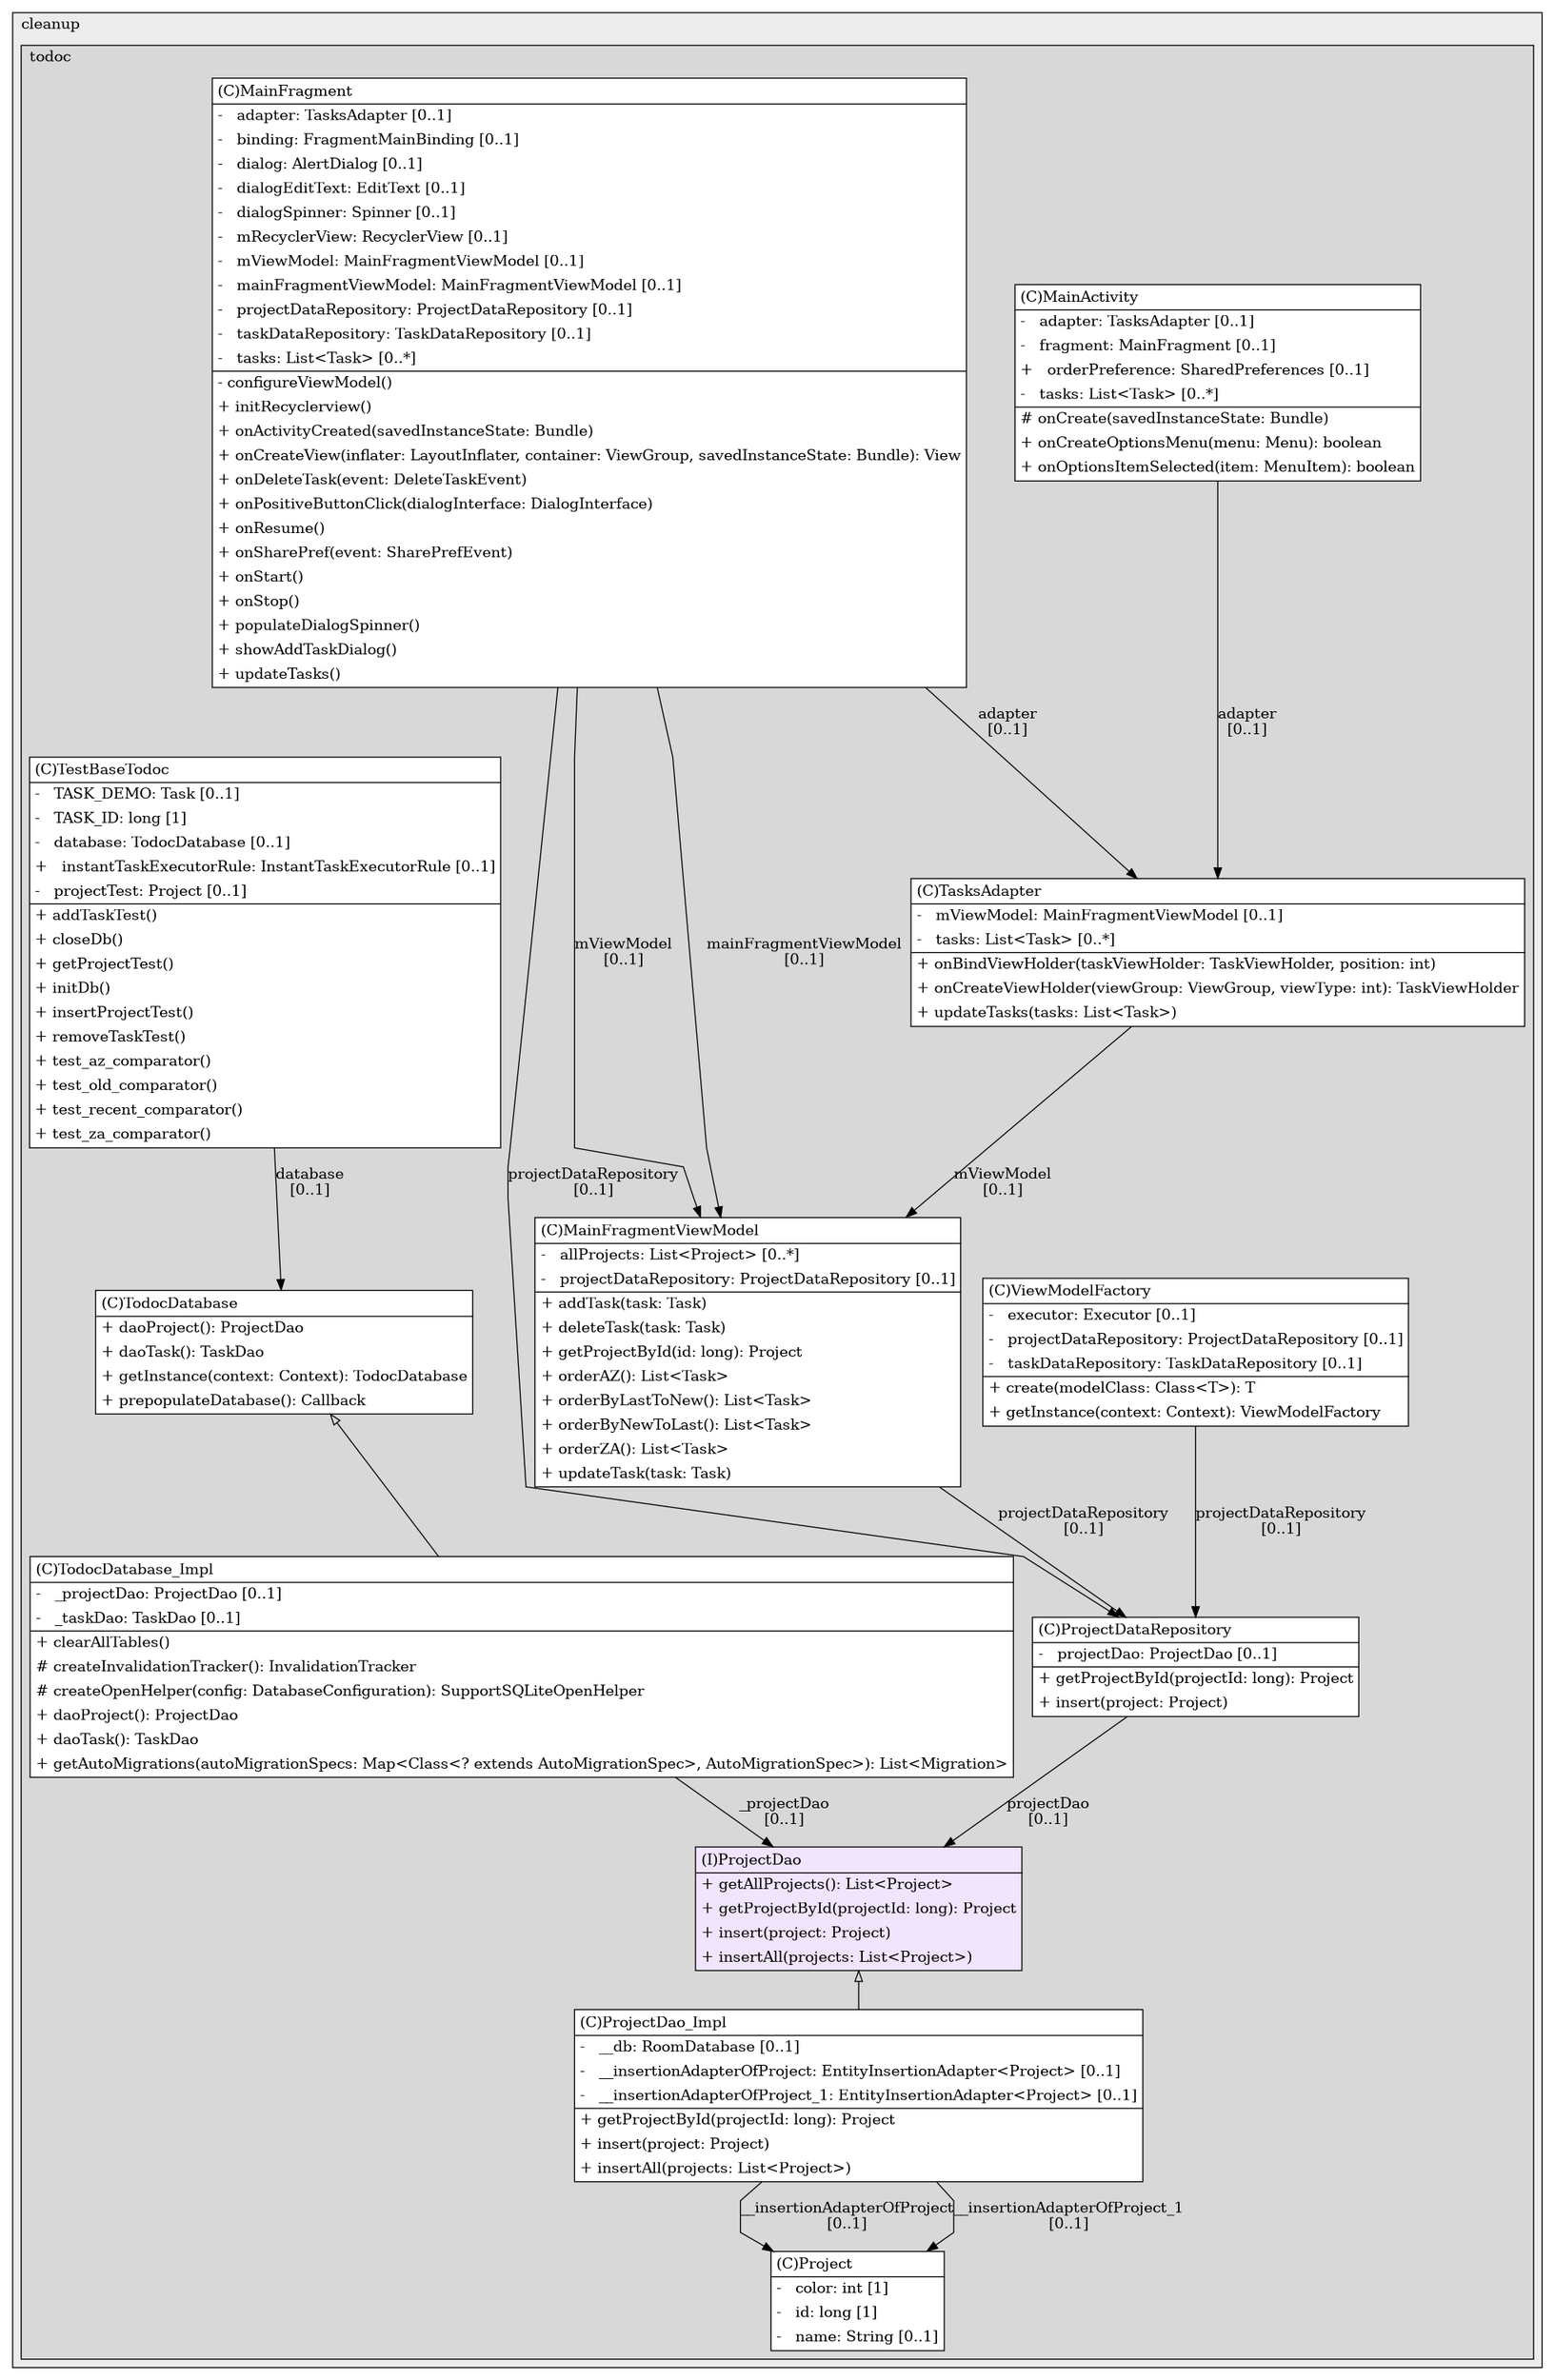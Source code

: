 @startuml

/' diagram meta data start
config=StructureConfiguration;
{
  "projectClassification": {
    "searchMode": "OpenProject", // OpenProject, AllProjects
    "includedProjects": "",
    "pathEndKeywords": "*.impl",
    "isClientPath": "",
    "isClientName": "",
    "isTestPath": "",
    "isTestName": "",
    "isMappingPath": "",
    "isMappingName": "",
    "isDataAccessPath": "",
    "isDataAccessName": "",
    "isDataStructurePath": "",
    "isDataStructureName": "",
    "isInterfaceStructuresPath": "",
    "isInterfaceStructuresName": "",
    "isEntryPointPath": "",
    "isEntryPointName": "",
    "treatFinalFieldsAsMandatory": false
  },
  "graphRestriction": {
    "classPackageExcludeFilter": "",
    "classPackageIncludeFilter": "",
    "classNameExcludeFilter": "",
    "classNameIncludeFilter": "",
    "methodNameExcludeFilter": "",
    "methodNameIncludeFilter": "",
    "removeByInheritance": "", // inheritance/annotation based filtering is done in a second step
    "removeByAnnotation": "",
    "removeByClassPackage": "", // cleanup the graph after inheritance/annotation based filtering is done
    "removeByClassName": "",
    "cutMappings": false,
    "cutEnum": true,
    "cutTests": true,
    "cutClient": true,
    "cutDataAccess": false,
    "cutInterfaceStructures": false,
    "cutDataStructures": false,
    "cutGetterAndSetter": true,
    "cutConstructors": true
  },
  "graphTraversal": {
    "forwardDepth": 6,
    "backwardDepth": 6,
    "classPackageExcludeFilter": "",
    "classPackageIncludeFilter": "",
    "classNameExcludeFilter": "",
    "classNameIncludeFilter": "",
    "methodNameExcludeFilter": "",
    "methodNameIncludeFilter": "",
    "hideMappings": false,
    "hideDataStructures": false,
    "hidePrivateMethods": true,
    "hideInterfaceCalls": true, // indirection: implementation -> interface (is hidden) -> implementation
    "onlyShowApplicationEntryPoints": false, // root node is included
    "useMethodCallsForStructureDiagram": "ForwardOnly" // ForwardOnly, BothDirections, No
  },
  "details": {
    "aggregation": "GroupByClass", // ByClass, GroupByClass, None
    "showClassGenericTypes": true,
    "showMethods": true,
    "showMethodParameterNames": true,
    "showMethodParameterTypes": true,
    "showMethodReturnType": true,
    "showPackageLevels": 2,
    "showDetailedClassStructure": true
  },
  "rootClass": "com.cleanup.todoc.database.ProjectDao",
  "extensionCallbackMethod": "" // qualified.class.name#methodName - signature: public static String method(String)
}
diagram meta data end '/



digraph g {
    rankdir="TB"
    splines=polyline
    

'nodes 
subgraph cluster_856774308 { 
   	label=cleanup
	labeljust=l
	fillcolor="#ececec"
	style=filled
   
   subgraph cluster_1925994771 { 
   	label=todoc
	labeljust=l
	fillcolor="#d8d8d8"
	style=filled
   
   MainActivity592173596[
	label=<<TABLE BORDER="1" CELLBORDER="0" CELLPADDING="4" CELLSPACING="0">
<TR><TD ALIGN="LEFT" >(C)MainActivity</TD></TR>
<HR/>
<TR><TD ALIGN="LEFT" >-   adapter: TasksAdapter [0..1]</TD></TR>
<TR><TD ALIGN="LEFT" >-   fragment: MainFragment [0..1]</TD></TR>
<TR><TD ALIGN="LEFT" >+   orderPreference: SharedPreferences [0..1]</TD></TR>
<TR><TD ALIGN="LEFT" >-   tasks: List&lt;Task&gt; [0..*]</TD></TR>
<HR/>
<TR><TD ALIGN="LEFT" ># onCreate(savedInstanceState: Bundle)</TD></TR>
<TR><TD ALIGN="LEFT" >+ onCreateOptionsMenu(menu: Menu): boolean</TD></TR>
<TR><TD ALIGN="LEFT" >+ onOptionsItemSelected(item: MenuItem): boolean</TD></TR>
</TABLE>>
	style=filled
	margin=0
	shape=plaintext
	fillcolor="#FFFFFF"
];

MainFragment592173596[
	label=<<TABLE BORDER="1" CELLBORDER="0" CELLPADDING="4" CELLSPACING="0">
<TR><TD ALIGN="LEFT" >(C)MainFragment</TD></TR>
<HR/>
<TR><TD ALIGN="LEFT" >-   adapter: TasksAdapter [0..1]</TD></TR>
<TR><TD ALIGN="LEFT" >-   binding: FragmentMainBinding [0..1]</TD></TR>
<TR><TD ALIGN="LEFT" >-   dialog: AlertDialog [0..1]</TD></TR>
<TR><TD ALIGN="LEFT" >-   dialogEditText: EditText [0..1]</TD></TR>
<TR><TD ALIGN="LEFT" >-   dialogSpinner: Spinner [0..1]</TD></TR>
<TR><TD ALIGN="LEFT" >-   mRecyclerView: RecyclerView [0..1]</TD></TR>
<TR><TD ALIGN="LEFT" >-   mViewModel: MainFragmentViewModel [0..1]</TD></TR>
<TR><TD ALIGN="LEFT" >-   mainFragmentViewModel: MainFragmentViewModel [0..1]</TD></TR>
<TR><TD ALIGN="LEFT" >-   projectDataRepository: ProjectDataRepository [0..1]</TD></TR>
<TR><TD ALIGN="LEFT" >-   taskDataRepository: TaskDataRepository [0..1]</TD></TR>
<TR><TD ALIGN="LEFT" >-   tasks: List&lt;Task&gt; [0..*]</TD></TR>
<HR/>
<TR><TD ALIGN="LEFT" >- configureViewModel()</TD></TR>
<TR><TD ALIGN="LEFT" >+ initRecyclerview()</TD></TR>
<TR><TD ALIGN="LEFT" >+ onActivityCreated(savedInstanceState: Bundle)</TD></TR>
<TR><TD ALIGN="LEFT" >+ onCreateView(inflater: LayoutInflater, container: ViewGroup, savedInstanceState: Bundle): View</TD></TR>
<TR><TD ALIGN="LEFT" >+ onDeleteTask(event: DeleteTaskEvent)</TD></TR>
<TR><TD ALIGN="LEFT" >+ onPositiveButtonClick(dialogInterface: DialogInterface)</TD></TR>
<TR><TD ALIGN="LEFT" >+ onResume()</TD></TR>
<TR><TD ALIGN="LEFT" >+ onSharePref(event: SharePrefEvent)</TD></TR>
<TR><TD ALIGN="LEFT" >+ onStart()</TD></TR>
<TR><TD ALIGN="LEFT" >+ onStop()</TD></TR>
<TR><TD ALIGN="LEFT" >+ populateDialogSpinner()</TD></TR>
<TR><TD ALIGN="LEFT" >+ showAddTaskDialog()</TD></TR>
<TR><TD ALIGN="LEFT" >+ updateTasks()</TD></TR>
</TABLE>>
	style=filled
	margin=0
	shape=plaintext
	fillcolor="#FFFFFF"
];

MainFragmentViewModel592173596[
	label=<<TABLE BORDER="1" CELLBORDER="0" CELLPADDING="4" CELLSPACING="0">
<TR><TD ALIGN="LEFT" >(C)MainFragmentViewModel</TD></TR>
<HR/>
<TR><TD ALIGN="LEFT" >-   allProjects: List&lt;Project&gt; [0..*]</TD></TR>
<TR><TD ALIGN="LEFT" >-   projectDataRepository: ProjectDataRepository [0..1]</TD></TR>
<HR/>
<TR><TD ALIGN="LEFT" >+ addTask(task: Task)</TD></TR>
<TR><TD ALIGN="LEFT" >+ deleteTask(task: Task)</TD></TR>
<TR><TD ALIGN="LEFT" >+ getProjectById(id: long): Project</TD></TR>
<TR><TD ALIGN="LEFT" >+ orderAZ(): List&lt;Task&gt;</TD></TR>
<TR><TD ALIGN="LEFT" >+ orderByLastToNew(): List&lt;Task&gt;</TD></TR>
<TR><TD ALIGN="LEFT" >+ orderByNewToLast(): List&lt;Task&gt;</TD></TR>
<TR><TD ALIGN="LEFT" >+ orderZA(): List&lt;Task&gt;</TD></TR>
<TR><TD ALIGN="LEFT" >+ updateTask(task: Task)</TD></TR>
</TABLE>>
	style=filled
	margin=0
	shape=plaintext
	fillcolor="#FFFFFF"
];

Project2050372082[
	label=<<TABLE BORDER="1" CELLBORDER="0" CELLPADDING="4" CELLSPACING="0">
<TR><TD ALIGN="LEFT" >(C)Project</TD></TR>
<HR/>
<TR><TD ALIGN="LEFT" >-   color: int [1]</TD></TR>
<TR><TD ALIGN="LEFT" >-   id: long [1]</TD></TR>
<TR><TD ALIGN="LEFT" >-   name: String [0..1]</TD></TR>
</TABLE>>
	style=filled
	margin=0
	shape=plaintext
	fillcolor="#FFFFFF"
];

ProjectDao1426069251[
	label=<<TABLE BORDER="1" CELLBORDER="0" CELLPADDING="4" CELLSPACING="0">
<TR><TD ALIGN="LEFT" >(I)ProjectDao</TD></TR>
<HR/>
<TR><TD ALIGN="LEFT" >+ getAllProjects(): List&lt;Project&gt;</TD></TR>
<TR><TD ALIGN="LEFT" >+ getProjectById(projectId: long): Project</TD></TR>
<TR><TD ALIGN="LEFT" >+ insert(project: Project)</TD></TR>
<TR><TD ALIGN="LEFT" >+ insertAll(projects: List&lt;Project&gt;)</TD></TR>
</TABLE>>
	style=filled
	margin=0
	shape=plaintext
	fillcolor="#F1E5FD"
];

ProjectDao_Impl1426069251[
	label=<<TABLE BORDER="1" CELLBORDER="0" CELLPADDING="4" CELLSPACING="0">
<TR><TD ALIGN="LEFT" >(C)ProjectDao_Impl</TD></TR>
<HR/>
<TR><TD ALIGN="LEFT" >-   __db: RoomDatabase [0..1]</TD></TR>
<TR><TD ALIGN="LEFT" >-   __insertionAdapterOfProject: EntityInsertionAdapter&lt;Project&gt; [0..1]</TD></TR>
<TR><TD ALIGN="LEFT" >-   __insertionAdapterOfProject_1: EntityInsertionAdapter&lt;Project&gt; [0..1]</TD></TR>
<HR/>
<TR><TD ALIGN="LEFT" >+ getProjectById(projectId: long): Project</TD></TR>
<TR><TD ALIGN="LEFT" >+ insert(project: Project)</TD></TR>
<TR><TD ALIGN="LEFT" >+ insertAll(projects: List&lt;Project&gt;)</TD></TR>
</TABLE>>
	style=filled
	margin=0
	shape=plaintext
	fillcolor="#FFFFFF"
];

ProjectDataRepository1295645968[
	label=<<TABLE BORDER="1" CELLBORDER="0" CELLPADDING="4" CELLSPACING="0">
<TR><TD ALIGN="LEFT" >(C)ProjectDataRepository</TD></TR>
<HR/>
<TR><TD ALIGN="LEFT" >-   projectDao: ProjectDao [0..1]</TD></TR>
<HR/>
<TR><TD ALIGN="LEFT" >+ getProjectById(projectId: long): Project</TD></TR>
<TR><TD ALIGN="LEFT" >+ insert(project: Project)</TD></TR>
</TABLE>>
	style=filled
	margin=0
	shape=plaintext
	fillcolor="#FFFFFF"
];

TasksAdapter592173596[
	label=<<TABLE BORDER="1" CELLBORDER="0" CELLPADDING="4" CELLSPACING="0">
<TR><TD ALIGN="LEFT" >(C)TasksAdapter</TD></TR>
<HR/>
<TR><TD ALIGN="LEFT" >-   mViewModel: MainFragmentViewModel [0..1]</TD></TR>
<TR><TD ALIGN="LEFT" >-   tasks: List&lt;Task&gt; [0..*]</TD></TR>
<HR/>
<TR><TD ALIGN="LEFT" >+ onBindViewHolder(taskViewHolder: TaskViewHolder, position: int)</TD></TR>
<TR><TD ALIGN="LEFT" >+ onCreateViewHolder(viewGroup: ViewGroup, viewType: int): TaskViewHolder</TD></TR>
<TR><TD ALIGN="LEFT" >+ updateTasks(tasks: List&lt;Task&gt;)</TD></TR>
</TABLE>>
	style=filled
	margin=0
	shape=plaintext
	fillcolor="#FFFFFF"
];

TestBaseTodoc1258479462[
	label=<<TABLE BORDER="1" CELLBORDER="0" CELLPADDING="4" CELLSPACING="0">
<TR><TD ALIGN="LEFT" >(C)TestBaseTodoc</TD></TR>
<HR/>
<TR><TD ALIGN="LEFT" >-   TASK_DEMO: Task [0..1]</TD></TR>
<TR><TD ALIGN="LEFT" >-   TASK_ID: long [1]</TD></TR>
<TR><TD ALIGN="LEFT" >-   database: TodocDatabase [0..1]</TD></TR>
<TR><TD ALIGN="LEFT" >+   instantTaskExecutorRule: InstantTaskExecutorRule [0..1]</TD></TR>
<TR><TD ALIGN="LEFT" >-   projectTest: Project [0..1]</TD></TR>
<HR/>
<TR><TD ALIGN="LEFT" >+ addTaskTest()</TD></TR>
<TR><TD ALIGN="LEFT" >+ closeDb()</TD></TR>
<TR><TD ALIGN="LEFT" >+ getProjectTest()</TD></TR>
<TR><TD ALIGN="LEFT" >+ initDb()</TD></TR>
<TR><TD ALIGN="LEFT" >+ insertProjectTest()</TD></TR>
<TR><TD ALIGN="LEFT" >+ removeTaskTest()</TD></TR>
<TR><TD ALIGN="LEFT" >+ test_az_comparator()</TD></TR>
<TR><TD ALIGN="LEFT" >+ test_old_comparator()</TD></TR>
<TR><TD ALIGN="LEFT" >+ test_recent_comparator()</TD></TR>
<TR><TD ALIGN="LEFT" >+ test_za_comparator()</TD></TR>
</TABLE>>
	style=filled
	margin=0
	shape=plaintext
	fillcolor="#FFFFFF"
];

TodocDatabase1426069251[
	label=<<TABLE BORDER="1" CELLBORDER="0" CELLPADDING="4" CELLSPACING="0">
<TR><TD ALIGN="LEFT" >(C)TodocDatabase</TD></TR>
<HR/>
<TR><TD ALIGN="LEFT" >+ daoProject(): ProjectDao</TD></TR>
<TR><TD ALIGN="LEFT" >+ daoTask(): TaskDao</TD></TR>
<TR><TD ALIGN="LEFT" >+ getInstance(context: Context): TodocDatabase</TD></TR>
<TR><TD ALIGN="LEFT" >+ prepopulateDatabase(): Callback</TD></TR>
</TABLE>>
	style=filled
	margin=0
	shape=plaintext
	fillcolor="#FFFFFF"
];

TodocDatabase_Impl1426069251[
	label=<<TABLE BORDER="1" CELLBORDER="0" CELLPADDING="4" CELLSPACING="0">
<TR><TD ALIGN="LEFT" >(C)TodocDatabase_Impl</TD></TR>
<HR/>
<TR><TD ALIGN="LEFT" >-   _projectDao: ProjectDao [0..1]</TD></TR>
<TR><TD ALIGN="LEFT" >-   _taskDao: TaskDao [0..1]</TD></TR>
<HR/>
<TR><TD ALIGN="LEFT" >+ clearAllTables()</TD></TR>
<TR><TD ALIGN="LEFT" ># createInvalidationTracker(): InvalidationTracker</TD></TR>
<TR><TD ALIGN="LEFT" ># createOpenHelper(config: DatabaseConfiguration): SupportSQLiteOpenHelper</TD></TR>
<TR><TD ALIGN="LEFT" >+ daoProject(): ProjectDao</TD></TR>
<TR><TD ALIGN="LEFT" >+ daoTask(): TaskDao</TD></TR>
<TR><TD ALIGN="LEFT" >+ getAutoMigrations(autoMigrationSpecs: Map&lt;Class&lt;? extends AutoMigrationSpec&gt;, AutoMigrationSpec&gt;): List&lt;Migration&gt;</TD></TR>
</TABLE>>
	style=filled
	margin=0
	shape=plaintext
	fillcolor="#FFFFFF"
];

ViewModelFactory592173596[
	label=<<TABLE BORDER="1" CELLBORDER="0" CELLPADDING="4" CELLSPACING="0">
<TR><TD ALIGN="LEFT" >(C)ViewModelFactory</TD></TR>
<HR/>
<TR><TD ALIGN="LEFT" >-   executor: Executor [0..1]</TD></TR>
<TR><TD ALIGN="LEFT" >-   projectDataRepository: ProjectDataRepository [0..1]</TD></TR>
<TR><TD ALIGN="LEFT" >-   taskDataRepository: TaskDataRepository [0..1]</TD></TR>
<HR/>
<TR><TD ALIGN="LEFT" >+ create(modelClass: Class&lt;T&gt;): T</TD></TR>
<TR><TD ALIGN="LEFT" >+ getInstance(context: Context): ViewModelFactory</TD></TR>
</TABLE>>
	style=filled
	margin=0
	shape=plaintext
	fillcolor="#FFFFFF"
];
} 
} 

'edges    
MainActivity592173596 -> TasksAdapter592173596[label="adapter
[0..1]"];
MainFragment592173596 -> MainFragmentViewModel592173596[label="mViewModel
[0..1]"];
MainFragment592173596 -> MainFragmentViewModel592173596[label="mainFragmentViewModel
[0..1]"];
MainFragment592173596 -> ProjectDataRepository1295645968[label="projectDataRepository
[0..1]"];
MainFragment592173596 -> TasksAdapter592173596[label="adapter
[0..1]"];
MainFragmentViewModel592173596 -> ProjectDataRepository1295645968[label="projectDataRepository
[0..1]"];
ProjectDao1426069251 -> ProjectDao_Impl1426069251[arrowhead=none, arrowtail=empty, dir=both];
ProjectDao_Impl1426069251 -> Project2050372082[label="__insertionAdapterOfProject
[0..1]"];
ProjectDao_Impl1426069251 -> Project2050372082[label="__insertionAdapterOfProject_1
[0..1]"];
ProjectDataRepository1295645968 -> ProjectDao1426069251[label="projectDao
[0..1]"];
TasksAdapter592173596 -> MainFragmentViewModel592173596[label="mViewModel
[0..1]"];
TestBaseTodoc1258479462 -> TodocDatabase1426069251[label="database
[0..1]"];
TodocDatabase1426069251 -> TodocDatabase_Impl1426069251[arrowhead=none, arrowtail=empty, dir=both];
TodocDatabase_Impl1426069251 -> ProjectDao1426069251[label="_projectDao
[0..1]"];
ViewModelFactory592173596 -> ProjectDataRepository1295645968[label="projectDataRepository
[0..1]"];
    
}
@enduml